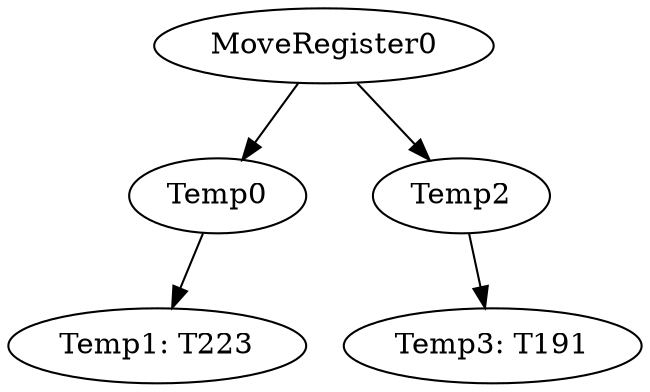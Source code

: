 digraph {
	ordering = out;
	MoveRegister0 -> Temp0;
	MoveRegister0 -> Temp2;
	Temp2 -> "Temp3: T191";
	Temp0 -> "Temp1: T223";
}

